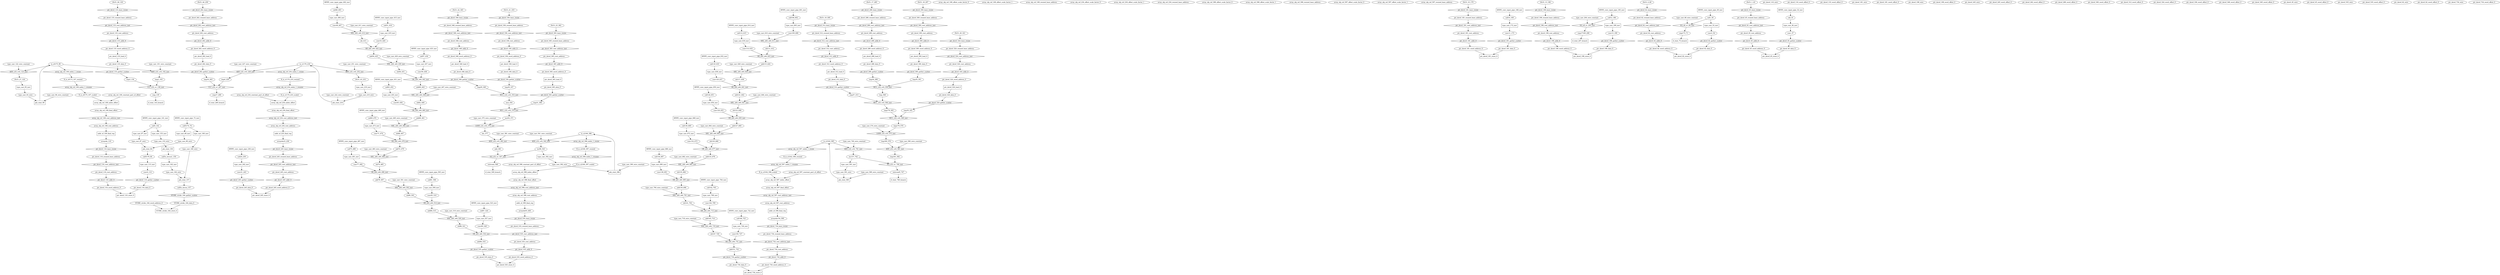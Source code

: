 digraph data_path {
  R_ix_x0175_107_resized [shape=ellipse];
  R_ix_x0175_107_scaled [shape=ellipse];
  R_ix_x1170_233_resized [shape=ellipse];
  R_ix_x1170_233_scaled [shape=ellipse];
  R_ix_x2166_397_resized [shape=ellipse];
  R_ix_x2166_397_scaled [shape=ellipse];
  R_ix_x3162_596_resized [shape=ellipse];
  R_ix_x3162_596_scaled [shape=ellipse];
  STORE_stride_164_data_0 [shape=ellipse];
  STORE_stride_164_word_address_0 [shape=ellipse];
  add115_624 [shape=ellipse];
  add121_642 [shape=ellipse];
  add127_660 [shape=ellipse];
  add133_678 [shape=ellipse];
  add139_696 [shape=ellipse];
  add145_714 [shape=ellipse];
  add151_732 [shape=ellipse];
  add54_425 [shape=ellipse];
  add60_443 [shape=ellipse];
  add66_461 [shape=ellipse];
  add72_479 [shape=ellipse];
  add78_497 [shape=ellipse];
  add84_515 [shape=ellipse];
  add90_533 [shape=ellipse];
  add_383 [shape=ellipse];
  array_obj_ref_108_constant_part_of_offset [shape=ellipse];
  array_obj_ref_108_final_offset [shape=ellipse];
  array_obj_ref_108_offset_scale_factor_0 [shape=ellipse];
  array_obj_ref_108_offset_scale_factor_1 [shape=ellipse];
  array_obj_ref_108_resized_base_address [shape=ellipse];
  array_obj_ref_108_root_address [shape=ellipse];
  array_obj_ref_234_constant_part_of_offset [shape=ellipse];
  array_obj_ref_234_final_offset [shape=ellipse];
  array_obj_ref_234_offset_scale_factor_0 [shape=ellipse];
  array_obj_ref_234_offset_scale_factor_1 [shape=ellipse];
  array_obj_ref_234_resized_base_address [shape=ellipse];
  array_obj_ref_234_root_address [shape=ellipse];
  array_obj_ref_398_constant_part_of_offset [shape=ellipse];
  array_obj_ref_398_final_offset [shape=ellipse];
  array_obj_ref_398_offset_scale_factor_0 [shape=ellipse];
  array_obj_ref_398_offset_scale_factor_1 [shape=ellipse];
  array_obj_ref_398_resized_base_address [shape=ellipse];
  array_obj_ref_398_root_address [shape=ellipse];
  array_obj_ref_597_constant_part_of_offset [shape=ellipse];
  array_obj_ref_597_final_offset [shape=ellipse];
  array_obj_ref_597_offset_scale_factor_0 [shape=ellipse];
  array_obj_ref_597_offset_scale_factor_1 [shape=ellipse];
  array_obj_ref_597_resized_base_address [shape=ellipse];
  array_obj_ref_597_root_address [shape=ellipse];
  arrayidx154_599 [shape=ellipse];
  arrayidx23_236 [shape=ellipse];
  arrayidx93_400 [shape=ellipse];
  arrayidx_110 [shape=ellipse];
  call108_602 [shape=ellipse];
  call10_169 [shape=ellipse];
  call112_615 [shape=ellipse];
  call118_633 [shape=ellipse];
  call124_651 [shape=ellipse];
  call12_186 [shape=ellipse];
  call130_669 [shape=ellipse];
  call136_687 [shape=ellipse];
  call142_705 [shape=ellipse];
  call148_723 [shape=ellipse];
  call1_50 [shape=ellipse];
  call20_239 [shape=ellipse];
  call48_403 [shape=ellipse];
  call5174_74 [shape=ellipse];
  call5176_84 [shape=ellipse];
  call51_416 [shape=ellipse];
  call57_434 [shape=ellipse];
  call5_142 [shape=ellipse];
  call5x_xlcssa1_150 [shape=ellipse];
  call5x_xlcssa_157 [shape=ellipse];
  call63_452 [shape=ellipse];
  call69_470 [shape=ellipse];
  call75_488 [shape=ellipse];
  call81_506 [shape=ellipse];
  call87_524 [shape=ellipse];
  call_33 [shape=ellipse];
  cmp17169_206 [shape=ellipse];
  cmp173_71 [shape=ellipse];
  cmp17_268 [shape=ellipse];
  cmp_139 [shape=ellipse];
  conv109_606 [shape=ellipse];
  conv114_619 [shape=ellipse];
  conv11_173 [shape=ellipse];
  conv120_637 [shape=ellipse];
  conv126_655 [shape=ellipse];
  conv132_673 [shape=ellipse];
  conv138_691 [shape=ellipse];
  conv13_190 [shape=ellipse];
  conv144_709 [shape=ellipse];
  conv150_727 [shape=ellipse];
  conv21_243 [shape=ellipse];
  conv2_54 [shape=ellipse];
  conv49_407 [shape=ellipse];
  conv53_420 [shape=ellipse];
  conv59_438 [shape=ellipse];
  conv65_456 [shape=ellipse];
  conv6_114 [shape=ellipse];
  conv71_474 [shape=ellipse];
  conv77_492 [shape=ellipse];
  conv83_510 [shape=ellipse];
  conv89_528 [shape=ellipse];
  conv_37 [shape=ellipse];
  exitcond5_747 [shape=ellipse];
  exitcond_548 [shape=ellipse];
  iNsTr_10_179 [shape=ellipse];
  iNsTr_13_196 [shape=ellipse];
  iNsTr_17_285 [shape=ellipse];
  iNsTr_18_297 [shape=ellipse];
  iNsTr_19_309 [shape=ellipse];
  iNsTr_1_43 [shape=ellipse];
  iNsTr_20_321 [shape=ellipse];
  iNsTr_21_333 [shape=ellipse];
  iNsTr_22_345 [shape=ellipse];
  iNsTr_23_362 [shape=ellipse];
  iNsTr_27_124 [shape=ellipse];
  iNsTr_28_130 [shape=ellipse];
  iNsTr_43_253 [shape=ellipse];
  iNsTr_44_259 [shape=ellipse];
  iNsTr_4_60 [shape=ellipse];
  inc157_742 [shape=ellipse];
  inc96_543 [shape=ellipse];
  ix_x0175_90 [shape=ellipse];
  ix_x1170_216 [shape=ellipse];
  ix_x2166_386 [shape=ellipse];
  ix_x3162_585 [shape=ellipse];
  mul32_371 [shape=ellipse];
  mul_354 [shape=ellipse];
  ptr_deref_116_data_0 [shape=ellipse];
  ptr_deref_116_resized_base_address [shape=ellipse];
  ptr_deref_116_root_address [shape=ellipse];
  ptr_deref_116_wire [shape=ellipse];
  ptr_deref_116_word_address_0 [shape=ellipse];
  ptr_deref_116_word_offset_0 [shape=ellipse];
  ptr_deref_133_data_0 [shape=ellipse];
  ptr_deref_133_resized_base_address [shape=ellipse];
  ptr_deref_133_root_address [shape=ellipse];
  ptr_deref_133_word_address_0 [shape=ellipse];
  ptr_deref_133_word_offset_0 [shape=ellipse];
  ptr_deref_181_data_0 [shape=ellipse];
  ptr_deref_181_resized_base_address [shape=ellipse];
  ptr_deref_181_root_address [shape=ellipse];
  ptr_deref_181_wire [shape=ellipse];
  ptr_deref_181_word_address_0 [shape=ellipse];
  ptr_deref_181_word_offset_0 [shape=ellipse];
  ptr_deref_198_data_0 [shape=ellipse];
  ptr_deref_198_resized_base_address [shape=ellipse];
  ptr_deref_198_root_address [shape=ellipse];
  ptr_deref_198_wire [shape=ellipse];
  ptr_deref_198_word_address_0 [shape=ellipse];
  ptr_deref_198_word_offset_0 [shape=ellipse];
  ptr_deref_245_data_0 [shape=ellipse];
  ptr_deref_245_resized_base_address [shape=ellipse];
  ptr_deref_245_root_address [shape=ellipse];
  ptr_deref_245_wire [shape=ellipse];
  ptr_deref_245_word_address_0 [shape=ellipse];
  ptr_deref_245_word_offset_0 [shape=ellipse];
  ptr_deref_262_data_0 [shape=ellipse];
  ptr_deref_262_resized_base_address [shape=ellipse];
  ptr_deref_262_root_address [shape=ellipse];
  ptr_deref_262_word_address_0 [shape=ellipse];
  ptr_deref_262_word_offset_0 [shape=ellipse];
  ptr_deref_288_data_0 [shape=ellipse];
  ptr_deref_288_resized_base_address [shape=ellipse];
  ptr_deref_288_root_address [shape=ellipse];
  ptr_deref_288_word_address_0 [shape=ellipse];
  ptr_deref_288_word_offset_0 [shape=ellipse];
  ptr_deref_300_data_0 [shape=ellipse];
  ptr_deref_300_resized_base_address [shape=ellipse];
  ptr_deref_300_root_address [shape=ellipse];
  ptr_deref_300_word_address_0 [shape=ellipse];
  ptr_deref_300_word_offset_0 [shape=ellipse];
  ptr_deref_312_data_0 [shape=ellipse];
  ptr_deref_312_resized_base_address [shape=ellipse];
  ptr_deref_312_root_address [shape=ellipse];
  ptr_deref_312_word_address_0 [shape=ellipse];
  ptr_deref_312_word_offset_0 [shape=ellipse];
  ptr_deref_324_data_0 [shape=ellipse];
  ptr_deref_324_resized_base_address [shape=ellipse];
  ptr_deref_324_root_address [shape=ellipse];
  ptr_deref_324_word_address_0 [shape=ellipse];
  ptr_deref_324_word_offset_0 [shape=ellipse];
  ptr_deref_336_data_0 [shape=ellipse];
  ptr_deref_336_resized_base_address [shape=ellipse];
  ptr_deref_336_root_address [shape=ellipse];
  ptr_deref_336_word_address_0 [shape=ellipse];
  ptr_deref_336_word_offset_0 [shape=ellipse];
  ptr_deref_348_data_0 [shape=ellipse];
  ptr_deref_348_resized_base_address [shape=ellipse];
  ptr_deref_348_root_address [shape=ellipse];
  ptr_deref_348_word_address_0 [shape=ellipse];
  ptr_deref_348_word_offset_0 [shape=ellipse];
  ptr_deref_365_data_0 [shape=ellipse];
  ptr_deref_365_resized_base_address [shape=ellipse];
  ptr_deref_365_root_address [shape=ellipse];
  ptr_deref_365_word_address_0 [shape=ellipse];
  ptr_deref_365_word_offset_0 [shape=ellipse];
  ptr_deref_45_data_0 [shape=ellipse];
  ptr_deref_45_resized_base_address [shape=ellipse];
  ptr_deref_45_root_address [shape=ellipse];
  ptr_deref_45_wire [shape=ellipse];
  ptr_deref_45_word_address_0 [shape=ellipse];
  ptr_deref_45_word_offset_0 [shape=ellipse];
  ptr_deref_535_data_0 [shape=ellipse];
  ptr_deref_535_resized_base_address [shape=ellipse];
  ptr_deref_535_root_address [shape=ellipse];
  ptr_deref_535_wire [shape=ellipse];
  ptr_deref_535_word_address_0 [shape=ellipse];
  ptr_deref_535_word_offset_0 [shape=ellipse];
  ptr_deref_62_data_0 [shape=ellipse];
  ptr_deref_62_resized_base_address [shape=ellipse];
  ptr_deref_62_root_address [shape=ellipse];
  ptr_deref_62_wire [shape=ellipse];
  ptr_deref_62_word_address_0 [shape=ellipse];
  ptr_deref_62_word_offset_0 [shape=ellipse];
  ptr_deref_734_data_0 [shape=ellipse];
  ptr_deref_734_resized_base_address [shape=ellipse];
  ptr_deref_734_root_address [shape=ellipse];
  ptr_deref_734_wire [shape=ellipse];
  ptr_deref_734_word_address_0 [shape=ellipse];
  ptr_deref_734_word_offset_0 [shape=ellipse];
  shl111_612 [shape=ellipse];
  shl117_630 [shape=ellipse];
  shl123_648 [shape=ellipse];
  shl129_666 [shape=ellipse];
  shl135_684 [shape=ellipse];
  shl141_702 [shape=ellipse];
  shl147_720 [shape=ellipse];
  shl56_431 [shape=ellipse];
  shl62_449 [shape=ellipse];
  shl68_467 [shape=ellipse];
  shl74_485 [shape=ellipse];
  shl80_503 [shape=ellipse];
  shl86_521 [shape=ellipse];
  shl_413 [shape=ellipse];
  shr_377 [shape=ellipse];
  tmp16_263 [shape=ellipse];
  tmp178_565 [shape=ellipse];
  tmp179_570 [shape=ellipse];
  tmp180_576 [shape=ellipse];
  tmp181_582 [shape=ellipse];
  tmp29_349 [shape=ellipse];
  tmp2_103 [shape=ellipse];
  tmp30_337 [shape=ellipse];
  tmp31_366 [shape=ellipse];
  tmp34_289 [shape=ellipse];
  tmp35_301 [shape=ellipse];
  tmp37_313 [shape=ellipse];
  tmp39_325 [shape=ellipse];
  tmp3_134 [shape=ellipse];
  tmp4_229 [shape=ellipse];
  tmp_560 [shape=ellipse];
  type_cast_101_wire_constant [shape=ellipse];
  type_cast_122_wire_constant [shape=ellipse];
  type_cast_153_wire [shape=ellipse];
  type_cast_160_wire [shape=ellipse];
  type_cast_162_wire [shape=ellipse];
  type_cast_204_wire_constant [shape=ellipse];
  type_cast_219_wire [shape=ellipse];
  type_cast_222_wire_constant [shape=ellipse];
  type_cast_227_wire_constant [shape=ellipse];
  type_cast_251_wire_constant [shape=ellipse];
  type_cast_375_wire_constant [shape=ellipse];
  type_cast_381_wire_constant [shape=ellipse];
  type_cast_390_wire_constant [shape=ellipse];
  type_cast_392_wire [shape=ellipse];
  type_cast_411_wire_constant [shape=ellipse];
  type_cast_429_wire_constant [shape=ellipse];
  type_cast_447_wire_constant [shape=ellipse];
  type_cast_465_wire_constant [shape=ellipse];
  type_cast_483_wire_constant [shape=ellipse];
  type_cast_501_wire_constant [shape=ellipse];
  type_cast_519_wire_constant [shape=ellipse];
  type_cast_541_wire_constant [shape=ellipse];
  type_cast_574_wire_constant [shape=ellipse];
  type_cast_580_wire_constant [shape=ellipse];
  type_cast_589_wire_constant [shape=ellipse];
  type_cast_591_wire [shape=ellipse];
  type_cast_610_wire_constant [shape=ellipse];
  type_cast_628_wire_constant [shape=ellipse];
  type_cast_646_wire_constant [shape=ellipse];
  type_cast_664_wire_constant [shape=ellipse];
  type_cast_682_wire_constant [shape=ellipse];
  type_cast_68_wire_constant [shape=ellipse];
  type_cast_700_wire_constant [shape=ellipse];
  type_cast_718_wire_constant [shape=ellipse];
  type_cast_740_wire_constant [shape=ellipse];
  type_cast_87_wire [shape=ellipse];
  type_cast_89_wire [shape=ellipse];
  type_cast_93_wire [shape=ellipse];
  type_cast_96_wire_constant [shape=ellipse];
  ADD_u32_u32_102_inst [shape=diamond];
ix_x0175_90  -> ADD_u32_u32_102_inst;
type_cast_101_wire_constant  -> ADD_u32_u32_102_inst;
ADD_u32_u32_102_inst -> tmp2_103;
  ADD_u32_u32_123_inst [shape=diamond];
ix_x0175_90  -> ADD_u32_u32_123_inst;
type_cast_122_wire_constant  -> ADD_u32_u32_123_inst;
ADD_u32_u32_123_inst -> iNsTr_27_124;
  ADD_u32_u32_228_inst [shape=diamond];
ix_x1170_216  -> ADD_u32_u32_228_inst;
type_cast_227_wire_constant  -> ADD_u32_u32_228_inst;
ADD_u32_u32_228_inst -> tmp4_229;
  ADD_u32_u32_252_inst [shape=diamond];
ix_x1170_216  -> ADD_u32_u32_252_inst;
type_cast_251_wire_constant  -> ADD_u32_u32_252_inst;
ADD_u32_u32_252_inst -> iNsTr_43_253;
  ADD_u32_u32_382_inst [shape=diamond];
shr_377  -> ADD_u32_u32_382_inst;
type_cast_381_wire_constant  -> ADD_u32_u32_382_inst;
ADD_u32_u32_382_inst -> add_383;
  ADD_u32_u32_542_inst [shape=diamond];
ix_x2166_386  -> ADD_u32_u32_542_inst;
type_cast_541_wire_constant  -> ADD_u32_u32_542_inst;
ADD_u32_u32_542_inst -> inc96_543;
  ADD_u32_u32_581_inst [shape=diamond];
tmp180_576  -> ADD_u32_u32_581_inst;
type_cast_580_wire_constant  -> ADD_u32_u32_581_inst;
ADD_u32_u32_581_inst -> tmp181_582;
  ADD_u32_u32_741_inst [shape=diamond];
ix_x3162_585  -> ADD_u32_u32_741_inst;
type_cast_740_wire_constant  -> ADD_u32_u32_741_inst;
ADD_u32_u32_741_inst -> inc157_742;
  EQ_u32_u1_547_inst [shape=diamond];
inc96_543  -> EQ_u32_u1_547_inst;
add_383  -> EQ_u32_u1_547_inst;
EQ_u32_u1_547_inst -> exitcond_548;
  EQ_u32_u1_746_inst [shape=diamond];
inc157_742  -> EQ_u32_u1_746_inst;
tmp181_582  -> EQ_u32_u1_746_inst;
EQ_u32_u1_746_inst -> exitcond5_747;
  EQ_u8_u1_205_inst [shape=diamond];
call12_186  -> EQ_u8_u1_205_inst;
type_cast_204_wire_constant  -> EQ_u8_u1_205_inst;
EQ_u8_u1_205_inst -> cmp17169_206;
  EQ_u8_u1_69_inst [shape=diamond];
call1_50  -> EQ_u8_u1_69_inst;
type_cast_68_wire_constant  -> EQ_u8_u1_69_inst;
EQ_u8_u1_69_inst -> cmp173_71;
  LSHR_u32_u32_376_inst [shape=diamond];
mul32_371  -> LSHR_u32_u32_376_inst;
type_cast_375_wire_constant  -> LSHR_u32_u32_376_inst;
LSHR_u32_u32_376_inst -> shr_377;
  LSHR_u32_u32_575_inst [shape=diamond];
tmp179_570  -> LSHR_u32_u32_575_inst;
type_cast_574_wire_constant  -> LSHR_u32_u32_575_inst;
LSHR_u32_u32_575_inst -> tmp180_576;
  MUL_u32_u32_353_inst [shape=diamond];
tmp30_337  -> MUL_u32_u32_353_inst;
tmp29_349  -> MUL_u32_u32_353_inst;
MUL_u32_u32_353_inst -> mul_354;
  MUL_u32_u32_370_inst [shape=diamond];
mul_354  -> MUL_u32_u32_370_inst;
tmp31_366  -> MUL_u32_u32_370_inst;
MUL_u32_u32_370_inst -> mul32_371;
  MUL_u32_u32_559_inst [shape=diamond];
tmp35_301  -> MUL_u32_u32_559_inst;
tmp34_289  -> MUL_u32_u32_559_inst;
MUL_u32_u32_559_inst -> tmp_560;
  MUL_u32_u32_564_inst [shape=diamond];
tmp_560  -> MUL_u32_u32_564_inst;
tmp37_313  -> MUL_u32_u32_564_inst;
MUL_u32_u32_564_inst -> tmp178_565;
  MUL_u32_u32_569_inst [shape=diamond];
tmp178_565  -> MUL_u32_u32_569_inst;
tmp39_325  -> MUL_u32_u32_569_inst;
MUL_u32_u32_569_inst -> tmp179_570;
  OR_u64_u64_424_inst [shape=diamond];
shl_413  -> OR_u64_u64_424_inst;
conv53_420  -> OR_u64_u64_424_inst;
OR_u64_u64_424_inst -> add54_425;
  OR_u64_u64_442_inst [shape=diamond];
shl56_431  -> OR_u64_u64_442_inst;
conv59_438  -> OR_u64_u64_442_inst;
OR_u64_u64_442_inst -> add60_443;
  OR_u64_u64_460_inst [shape=diamond];
shl62_449  -> OR_u64_u64_460_inst;
conv65_456  -> OR_u64_u64_460_inst;
OR_u64_u64_460_inst -> add66_461;
  OR_u64_u64_478_inst [shape=diamond];
shl68_467  -> OR_u64_u64_478_inst;
conv71_474  -> OR_u64_u64_478_inst;
OR_u64_u64_478_inst -> add72_479;
  OR_u64_u64_496_inst [shape=diamond];
shl74_485  -> OR_u64_u64_496_inst;
conv77_492  -> OR_u64_u64_496_inst;
OR_u64_u64_496_inst -> add78_497;
  OR_u64_u64_514_inst [shape=diamond];
shl80_503  -> OR_u64_u64_514_inst;
conv83_510  -> OR_u64_u64_514_inst;
OR_u64_u64_514_inst -> add84_515;
  OR_u64_u64_532_inst [shape=diamond];
shl86_521  -> OR_u64_u64_532_inst;
conv89_528  -> OR_u64_u64_532_inst;
OR_u64_u64_532_inst -> add90_533;
  OR_u64_u64_623_inst [shape=diamond];
shl111_612  -> OR_u64_u64_623_inst;
conv114_619  -> OR_u64_u64_623_inst;
OR_u64_u64_623_inst -> add115_624;
  OR_u64_u64_641_inst [shape=diamond];
shl117_630  -> OR_u64_u64_641_inst;
conv120_637  -> OR_u64_u64_641_inst;
OR_u64_u64_641_inst -> add121_642;
  OR_u64_u64_659_inst [shape=diamond];
shl123_648  -> OR_u64_u64_659_inst;
conv126_655  -> OR_u64_u64_659_inst;
OR_u64_u64_659_inst -> add127_660;
  OR_u64_u64_677_inst [shape=diamond];
shl129_666  -> OR_u64_u64_677_inst;
conv132_673  -> OR_u64_u64_677_inst;
OR_u64_u64_677_inst -> add133_678;
  OR_u64_u64_695_inst [shape=diamond];
shl135_684  -> OR_u64_u64_695_inst;
conv138_691  -> OR_u64_u64_695_inst;
OR_u64_u64_695_inst -> add139_696;
  OR_u64_u64_713_inst [shape=diamond];
shl141_702  -> OR_u64_u64_713_inst;
conv144_709  -> OR_u64_u64_713_inst;
OR_u64_u64_713_inst -> add145_714;
  OR_u64_u64_731_inst [shape=diamond];
shl147_720  -> OR_u64_u64_731_inst;
conv150_727  -> OR_u64_u64_731_inst;
OR_u64_u64_731_inst -> add151_732;
  RPIPE_conv_input_pipe_141_inst [shape=rectangle];
RPIPE_conv_input_pipe_141_inst -> call5_142;
  RPIPE_conv_input_pipe_168_inst [shape=rectangle];
RPIPE_conv_input_pipe_168_inst -> call10_169;
  RPIPE_conv_input_pipe_185_inst [shape=rectangle];
RPIPE_conv_input_pipe_185_inst -> call12_186;
  RPIPE_conv_input_pipe_238_inst [shape=rectangle];
RPIPE_conv_input_pipe_238_inst -> call20_239;
  RPIPE_conv_input_pipe_32_inst [shape=rectangle];
RPIPE_conv_input_pipe_32_inst -> call_33;
  RPIPE_conv_input_pipe_402_inst [shape=rectangle];
RPIPE_conv_input_pipe_402_inst -> call48_403;
  RPIPE_conv_input_pipe_415_inst [shape=rectangle];
RPIPE_conv_input_pipe_415_inst -> call51_416;
  RPIPE_conv_input_pipe_433_inst [shape=rectangle];
RPIPE_conv_input_pipe_433_inst -> call57_434;
  RPIPE_conv_input_pipe_451_inst [shape=rectangle];
RPIPE_conv_input_pipe_451_inst -> call63_452;
  RPIPE_conv_input_pipe_469_inst [shape=rectangle];
RPIPE_conv_input_pipe_469_inst -> call69_470;
  RPIPE_conv_input_pipe_487_inst [shape=rectangle];
RPIPE_conv_input_pipe_487_inst -> call75_488;
  RPIPE_conv_input_pipe_49_inst [shape=rectangle];
RPIPE_conv_input_pipe_49_inst -> call1_50;
  RPIPE_conv_input_pipe_505_inst [shape=rectangle];
RPIPE_conv_input_pipe_505_inst -> call81_506;
  RPIPE_conv_input_pipe_523_inst [shape=rectangle];
RPIPE_conv_input_pipe_523_inst -> call87_524;
  RPIPE_conv_input_pipe_601_inst [shape=rectangle];
RPIPE_conv_input_pipe_601_inst -> call108_602;
  RPIPE_conv_input_pipe_614_inst [shape=rectangle];
RPIPE_conv_input_pipe_614_inst -> call112_615;
  RPIPE_conv_input_pipe_632_inst [shape=rectangle];
RPIPE_conv_input_pipe_632_inst -> call118_633;
  RPIPE_conv_input_pipe_650_inst [shape=rectangle];
RPIPE_conv_input_pipe_650_inst -> call124_651;
  RPIPE_conv_input_pipe_668_inst [shape=rectangle];
RPIPE_conv_input_pipe_668_inst -> call130_669;
  RPIPE_conv_input_pipe_686_inst [shape=rectangle];
RPIPE_conv_input_pipe_686_inst -> call136_687;
  RPIPE_conv_input_pipe_704_inst [shape=rectangle];
RPIPE_conv_input_pipe_704_inst -> call142_705;
  RPIPE_conv_input_pipe_722_inst [shape=rectangle];
RPIPE_conv_input_pipe_722_inst -> call148_723;
  RPIPE_conv_input_pipe_73_inst [shape=rectangle];
RPIPE_conv_input_pipe_73_inst -> call5174_74;
  SHL_u64_u64_412_inst [shape=diamond];
conv49_407  -> SHL_u64_u64_412_inst;
type_cast_411_wire_constant  -> SHL_u64_u64_412_inst;
SHL_u64_u64_412_inst -> shl_413;
  SHL_u64_u64_430_inst [shape=diamond];
add54_425  -> SHL_u64_u64_430_inst;
type_cast_429_wire_constant  -> SHL_u64_u64_430_inst;
SHL_u64_u64_430_inst -> shl56_431;
  SHL_u64_u64_448_inst [shape=diamond];
add60_443  -> SHL_u64_u64_448_inst;
type_cast_447_wire_constant  -> SHL_u64_u64_448_inst;
SHL_u64_u64_448_inst -> shl62_449;
  SHL_u64_u64_466_inst [shape=diamond];
add66_461  -> SHL_u64_u64_466_inst;
type_cast_465_wire_constant  -> SHL_u64_u64_466_inst;
SHL_u64_u64_466_inst -> shl68_467;
  SHL_u64_u64_484_inst [shape=diamond];
add72_479  -> SHL_u64_u64_484_inst;
type_cast_483_wire_constant  -> SHL_u64_u64_484_inst;
SHL_u64_u64_484_inst -> shl74_485;
  SHL_u64_u64_502_inst [shape=diamond];
add78_497  -> SHL_u64_u64_502_inst;
type_cast_501_wire_constant  -> SHL_u64_u64_502_inst;
SHL_u64_u64_502_inst -> shl80_503;
  SHL_u64_u64_520_inst [shape=diamond];
add84_515  -> SHL_u64_u64_520_inst;
type_cast_519_wire_constant  -> SHL_u64_u64_520_inst;
SHL_u64_u64_520_inst -> shl86_521;
  SHL_u64_u64_611_inst [shape=diamond];
conv109_606  -> SHL_u64_u64_611_inst;
type_cast_610_wire_constant  -> SHL_u64_u64_611_inst;
SHL_u64_u64_611_inst -> shl111_612;
  SHL_u64_u64_629_inst [shape=diamond];
add115_624  -> SHL_u64_u64_629_inst;
type_cast_628_wire_constant  -> SHL_u64_u64_629_inst;
SHL_u64_u64_629_inst -> shl117_630;
  SHL_u64_u64_647_inst [shape=diamond];
add121_642  -> SHL_u64_u64_647_inst;
type_cast_646_wire_constant  -> SHL_u64_u64_647_inst;
SHL_u64_u64_647_inst -> shl123_648;
  SHL_u64_u64_665_inst [shape=diamond];
add127_660  -> SHL_u64_u64_665_inst;
type_cast_664_wire_constant  -> SHL_u64_u64_665_inst;
SHL_u64_u64_665_inst -> shl129_666;
  SHL_u64_u64_683_inst [shape=diamond];
add133_678  -> SHL_u64_u64_683_inst;
type_cast_682_wire_constant  -> SHL_u64_u64_683_inst;
SHL_u64_u64_683_inst -> shl135_684;
  SHL_u64_u64_701_inst [shape=diamond];
add139_696  -> SHL_u64_u64_701_inst;
type_cast_700_wire_constant  -> SHL_u64_u64_701_inst;
SHL_u64_u64_701_inst -> shl141_702;
  SHL_u64_u64_719_inst [shape=diamond];
add145_714  -> SHL_u64_u64_719_inst;
type_cast_718_wire_constant  -> SHL_u64_u64_719_inst;
SHL_u64_u64_719_inst -> shl147_720;
  STORE_stride_164_gather_scatter [shape=diamond];
call5x_xlcssa_157  -> STORE_stride_164_gather_scatter;
STORE_stride_164_gather_scatter -> STORE_stride_164_data_0;
  STORE_stride_164_store_0 [shape=rectangle];
STORE_stride_164_word_address_0  -> STORE_stride_164_store_0;
STORE_stride_164_data_0  -> STORE_stride_164_store_0;
  ULT_u32_u1_138_inst [shape=diamond];
tmp2_103  -> ULT_u32_u1_138_inst;
tmp3_134  -> ULT_u32_u1_138_inst;
ULT_u32_u1_138_inst -> cmp_139;
  ULT_u32_u1_267_inst [shape=diamond];
tmp4_229  -> ULT_u32_u1_267_inst;
tmp16_263  -> ULT_u32_u1_267_inst;
ULT_u32_u1_267_inst -> cmp17_268;
  addr_of_109_final_reg [shape=rectangle];
array_obj_ref_108_root_address  -> addr_of_109_final_reg;
addr_of_109_final_reg -> arrayidx_110;
  addr_of_235_final_reg [shape=rectangle];
array_obj_ref_234_root_address  -> addr_of_235_final_reg;
addr_of_235_final_reg -> arrayidx23_236;
  addr_of_399_final_reg [shape=rectangle];
array_obj_ref_398_root_address  -> addr_of_399_final_reg;
addr_of_399_final_reg -> arrayidx93_400;
  addr_of_598_final_reg [shape=rectangle];
array_obj_ref_597_root_address  -> addr_of_598_final_reg;
addr_of_598_final_reg -> arrayidx154_599;
  array_obj_ref_108_index_1_rename [shape=diamond];
R_ix_x0175_107_resized  -> array_obj_ref_108_index_1_rename;
array_obj_ref_108_index_1_rename -> R_ix_x0175_107_scaled;
  array_obj_ref_108_index_1_resize [shape=diamond];
ix_x0175_90  -> array_obj_ref_108_index_1_resize;
array_obj_ref_108_index_1_resize -> R_ix_x0175_107_resized;
  array_obj_ref_108_index_offset [shape=rectangle];
R_ix_x0175_107_scaled  -> array_obj_ref_108_index_offset;
array_obj_ref_108_constant_part_of_offset  -> array_obj_ref_108_index_offset;
array_obj_ref_108_index_offset -> array_obj_ref_108_final_offset;
  array_obj_ref_108_root_address_inst [shape=diamond];
array_obj_ref_108_final_offset  -> array_obj_ref_108_root_address_inst;
array_obj_ref_108_root_address_inst -> array_obj_ref_108_root_address;
  array_obj_ref_234_index_1_rename [shape=diamond];
R_ix_x1170_233_resized  -> array_obj_ref_234_index_1_rename;
array_obj_ref_234_index_1_rename -> R_ix_x1170_233_scaled;
  array_obj_ref_234_index_1_resize [shape=diamond];
ix_x1170_216  -> array_obj_ref_234_index_1_resize;
array_obj_ref_234_index_1_resize -> R_ix_x1170_233_resized;
  array_obj_ref_234_index_offset [shape=rectangle];
R_ix_x1170_233_scaled  -> array_obj_ref_234_index_offset;
array_obj_ref_234_constant_part_of_offset  -> array_obj_ref_234_index_offset;
array_obj_ref_234_index_offset -> array_obj_ref_234_final_offset;
  array_obj_ref_234_root_address_inst [shape=diamond];
array_obj_ref_234_final_offset  -> array_obj_ref_234_root_address_inst;
array_obj_ref_234_root_address_inst -> array_obj_ref_234_root_address;
  array_obj_ref_398_index_1_rename [shape=diamond];
R_ix_x2166_397_resized  -> array_obj_ref_398_index_1_rename;
array_obj_ref_398_index_1_rename -> R_ix_x2166_397_scaled;
  array_obj_ref_398_index_1_resize [shape=diamond];
ix_x2166_386  -> array_obj_ref_398_index_1_resize;
array_obj_ref_398_index_1_resize -> R_ix_x2166_397_resized;
  array_obj_ref_398_index_offset [shape=rectangle];
R_ix_x2166_397_scaled  -> array_obj_ref_398_index_offset;
array_obj_ref_398_constant_part_of_offset  -> array_obj_ref_398_index_offset;
array_obj_ref_398_index_offset -> array_obj_ref_398_final_offset;
  array_obj_ref_398_root_address_inst [shape=diamond];
array_obj_ref_398_final_offset  -> array_obj_ref_398_root_address_inst;
array_obj_ref_398_root_address_inst -> array_obj_ref_398_root_address;
  array_obj_ref_597_index_1_rename [shape=diamond];
R_ix_x3162_596_resized  -> array_obj_ref_597_index_1_rename;
array_obj_ref_597_index_1_rename -> R_ix_x3162_596_scaled;
  array_obj_ref_597_index_1_resize [shape=diamond];
ix_x3162_585  -> array_obj_ref_597_index_1_resize;
array_obj_ref_597_index_1_resize -> R_ix_x3162_596_resized;
  array_obj_ref_597_index_offset [shape=rectangle];
R_ix_x3162_596_scaled  -> array_obj_ref_597_index_offset;
array_obj_ref_597_constant_part_of_offset  -> array_obj_ref_597_index_offset;
array_obj_ref_597_index_offset -> array_obj_ref_597_final_offset;
  array_obj_ref_597_root_address_inst [shape=diamond];
array_obj_ref_597_final_offset  -> array_obj_ref_597_root_address_inst;
array_obj_ref_597_root_address_inst -> array_obj_ref_597_root_address;
  if_stmt_143_branch [shape=rectangle];
cmp_139  -> if_stmt_143_branch;
  if_stmt_207_branch [shape=rectangle];
cmp17169_206  -> if_stmt_207_branch;
  if_stmt_269_branch [shape=rectangle];
cmp17_268  -> if_stmt_269_branch;
  if_stmt_549_branch [shape=rectangle];
exitcond_548  -> if_stmt_549_branch;
  if_stmt_748_branch [shape=rectangle];
exitcond5_747  -> if_stmt_748_branch;
  if_stmt_75_branch [shape=rectangle];
cmp173_71  -> if_stmt_75_branch;
  phi_stmt_150 [shape=rectangle];
type_cast_153_wire  -> phi_stmt_150;
phi_stmt_150 -> call5x_xlcssa1_150;
  phi_stmt_157 [shape=rectangle];
type_cast_160_wire  -> phi_stmt_157;
type_cast_162_wire  -> phi_stmt_157;
phi_stmt_157 -> call5x_xlcssa_157;
  phi_stmt_216 [shape=rectangle];
type_cast_219_wire  -> phi_stmt_216;
type_cast_222_wire_constant  -> phi_stmt_216;
phi_stmt_216 -> ix_x1170_216;
  phi_stmt_386 [shape=rectangle];
type_cast_390_wire_constant  -> phi_stmt_386;
type_cast_392_wire  -> phi_stmt_386;
phi_stmt_386 -> ix_x2166_386;
  phi_stmt_585 [shape=rectangle];
type_cast_589_wire_constant  -> phi_stmt_585;
type_cast_591_wire  -> phi_stmt_585;
phi_stmt_585 -> ix_x3162_585;
  phi_stmt_84 [shape=rectangle];
type_cast_87_wire  -> phi_stmt_84;
type_cast_89_wire  -> phi_stmt_84;
phi_stmt_84 -> call5176_84;
  phi_stmt_90 [shape=rectangle];
type_cast_93_wire  -> phi_stmt_90;
type_cast_96_wire_constant  -> phi_stmt_90;
phi_stmt_90 -> ix_x0175_90;
  ptr_deref_116_addr_0 [shape=diamond];
ptr_deref_116_root_address  -> ptr_deref_116_addr_0;
ptr_deref_116_addr_0 -> ptr_deref_116_word_address_0;
  ptr_deref_116_base_resize [shape=diamond];
arrayidx_110  -> ptr_deref_116_base_resize;
ptr_deref_116_base_resize -> ptr_deref_116_resized_base_address;
  ptr_deref_116_gather_scatter [shape=diamond];
conv6_114  -> ptr_deref_116_gather_scatter;
ptr_deref_116_gather_scatter -> ptr_deref_116_data_0;
  ptr_deref_116_root_address_inst [shape=diamond];
ptr_deref_116_resized_base_address  -> ptr_deref_116_root_address_inst;
ptr_deref_116_root_address_inst -> ptr_deref_116_root_address;
  ptr_deref_116_store_0 [shape=rectangle];
ptr_deref_116_word_address_0  -> ptr_deref_116_store_0;
ptr_deref_116_data_0  -> ptr_deref_116_store_0;
  ptr_deref_133_addr_0 [shape=diamond];
ptr_deref_133_root_address  -> ptr_deref_133_addr_0;
ptr_deref_133_addr_0 -> ptr_deref_133_word_address_0;
  ptr_deref_133_base_resize [shape=diamond];
iNsTr_28_130  -> ptr_deref_133_base_resize;
ptr_deref_133_base_resize -> ptr_deref_133_resized_base_address;
  ptr_deref_133_gather_scatter [shape=diamond];
ptr_deref_133_data_0  -> ptr_deref_133_gather_scatter;
ptr_deref_133_gather_scatter -> tmp3_134;
  ptr_deref_133_load_0 [shape=rectangle];
ptr_deref_133_word_address_0  -> ptr_deref_133_load_0;
ptr_deref_133_load_0 -> ptr_deref_133_data_0;
  ptr_deref_133_root_address_inst [shape=diamond];
ptr_deref_133_resized_base_address  -> ptr_deref_133_root_address_inst;
ptr_deref_133_root_address_inst -> ptr_deref_133_root_address;
  ptr_deref_181_addr_0 [shape=diamond];
ptr_deref_181_root_address  -> ptr_deref_181_addr_0;
ptr_deref_181_addr_0 -> ptr_deref_181_word_address_0;
  ptr_deref_181_base_resize [shape=diamond];
iNsTr_10_179  -> ptr_deref_181_base_resize;
ptr_deref_181_base_resize -> ptr_deref_181_resized_base_address;
  ptr_deref_181_gather_scatter [shape=diamond];
conv11_173  -> ptr_deref_181_gather_scatter;
ptr_deref_181_gather_scatter -> ptr_deref_181_data_0;
  ptr_deref_181_root_address_inst [shape=diamond];
ptr_deref_181_resized_base_address  -> ptr_deref_181_root_address_inst;
ptr_deref_181_root_address_inst -> ptr_deref_181_root_address;
  ptr_deref_181_store_0 [shape=rectangle];
ptr_deref_181_word_address_0  -> ptr_deref_181_store_0;
ptr_deref_181_data_0  -> ptr_deref_181_store_0;
  ptr_deref_198_addr_0 [shape=diamond];
ptr_deref_198_root_address  -> ptr_deref_198_addr_0;
ptr_deref_198_addr_0 -> ptr_deref_198_word_address_0;
  ptr_deref_198_base_resize [shape=diamond];
iNsTr_13_196  -> ptr_deref_198_base_resize;
ptr_deref_198_base_resize -> ptr_deref_198_resized_base_address;
  ptr_deref_198_gather_scatter [shape=diamond];
conv13_190  -> ptr_deref_198_gather_scatter;
ptr_deref_198_gather_scatter -> ptr_deref_198_data_0;
  ptr_deref_198_root_address_inst [shape=diamond];
ptr_deref_198_resized_base_address  -> ptr_deref_198_root_address_inst;
ptr_deref_198_root_address_inst -> ptr_deref_198_root_address;
  ptr_deref_198_store_0 [shape=rectangle];
ptr_deref_198_word_address_0  -> ptr_deref_198_store_0;
ptr_deref_198_data_0  -> ptr_deref_198_store_0;
  ptr_deref_245_addr_0 [shape=diamond];
ptr_deref_245_root_address  -> ptr_deref_245_addr_0;
ptr_deref_245_addr_0 -> ptr_deref_245_word_address_0;
  ptr_deref_245_base_resize [shape=diamond];
arrayidx23_236  -> ptr_deref_245_base_resize;
ptr_deref_245_base_resize -> ptr_deref_245_resized_base_address;
  ptr_deref_245_gather_scatter [shape=diamond];
conv21_243  -> ptr_deref_245_gather_scatter;
ptr_deref_245_gather_scatter -> ptr_deref_245_data_0;
  ptr_deref_245_root_address_inst [shape=diamond];
ptr_deref_245_resized_base_address  -> ptr_deref_245_root_address_inst;
ptr_deref_245_root_address_inst -> ptr_deref_245_root_address;
  ptr_deref_245_store_0 [shape=rectangle];
ptr_deref_245_word_address_0  -> ptr_deref_245_store_0;
ptr_deref_245_data_0  -> ptr_deref_245_store_0;
  ptr_deref_262_addr_0 [shape=diamond];
ptr_deref_262_root_address  -> ptr_deref_262_addr_0;
ptr_deref_262_addr_0 -> ptr_deref_262_word_address_0;
  ptr_deref_262_base_resize [shape=diamond];
iNsTr_44_259  -> ptr_deref_262_base_resize;
ptr_deref_262_base_resize -> ptr_deref_262_resized_base_address;
  ptr_deref_262_gather_scatter [shape=diamond];
ptr_deref_262_data_0  -> ptr_deref_262_gather_scatter;
ptr_deref_262_gather_scatter -> tmp16_263;
  ptr_deref_262_load_0 [shape=rectangle];
ptr_deref_262_word_address_0  -> ptr_deref_262_load_0;
ptr_deref_262_load_0 -> ptr_deref_262_data_0;
  ptr_deref_262_root_address_inst [shape=diamond];
ptr_deref_262_resized_base_address  -> ptr_deref_262_root_address_inst;
ptr_deref_262_root_address_inst -> ptr_deref_262_root_address;
  ptr_deref_288_addr_0 [shape=diamond];
ptr_deref_288_root_address  -> ptr_deref_288_addr_0;
ptr_deref_288_addr_0 -> ptr_deref_288_word_address_0;
  ptr_deref_288_base_resize [shape=diamond];
iNsTr_17_285  -> ptr_deref_288_base_resize;
ptr_deref_288_base_resize -> ptr_deref_288_resized_base_address;
  ptr_deref_288_gather_scatter [shape=diamond];
ptr_deref_288_data_0  -> ptr_deref_288_gather_scatter;
ptr_deref_288_gather_scatter -> tmp34_289;
  ptr_deref_288_load_0 [shape=rectangle];
ptr_deref_288_word_address_0  -> ptr_deref_288_load_0;
ptr_deref_288_load_0 -> ptr_deref_288_data_0;
  ptr_deref_288_root_address_inst [shape=diamond];
ptr_deref_288_resized_base_address  -> ptr_deref_288_root_address_inst;
ptr_deref_288_root_address_inst -> ptr_deref_288_root_address;
  ptr_deref_300_addr_0 [shape=diamond];
ptr_deref_300_root_address  -> ptr_deref_300_addr_0;
ptr_deref_300_addr_0 -> ptr_deref_300_word_address_0;
  ptr_deref_300_base_resize [shape=diamond];
iNsTr_18_297  -> ptr_deref_300_base_resize;
ptr_deref_300_base_resize -> ptr_deref_300_resized_base_address;
  ptr_deref_300_gather_scatter [shape=diamond];
ptr_deref_300_data_0  -> ptr_deref_300_gather_scatter;
ptr_deref_300_gather_scatter -> tmp35_301;
  ptr_deref_300_load_0 [shape=rectangle];
ptr_deref_300_word_address_0  -> ptr_deref_300_load_0;
ptr_deref_300_load_0 -> ptr_deref_300_data_0;
  ptr_deref_300_root_address_inst [shape=diamond];
ptr_deref_300_resized_base_address  -> ptr_deref_300_root_address_inst;
ptr_deref_300_root_address_inst -> ptr_deref_300_root_address;
  ptr_deref_312_addr_0 [shape=diamond];
ptr_deref_312_root_address  -> ptr_deref_312_addr_0;
ptr_deref_312_addr_0 -> ptr_deref_312_word_address_0;
  ptr_deref_312_base_resize [shape=diamond];
iNsTr_19_309  -> ptr_deref_312_base_resize;
ptr_deref_312_base_resize -> ptr_deref_312_resized_base_address;
  ptr_deref_312_gather_scatter [shape=diamond];
ptr_deref_312_data_0  -> ptr_deref_312_gather_scatter;
ptr_deref_312_gather_scatter -> tmp37_313;
  ptr_deref_312_load_0 [shape=rectangle];
ptr_deref_312_word_address_0  -> ptr_deref_312_load_0;
ptr_deref_312_load_0 -> ptr_deref_312_data_0;
  ptr_deref_312_root_address_inst [shape=diamond];
ptr_deref_312_resized_base_address  -> ptr_deref_312_root_address_inst;
ptr_deref_312_root_address_inst -> ptr_deref_312_root_address;
  ptr_deref_324_addr_0 [shape=diamond];
ptr_deref_324_root_address  -> ptr_deref_324_addr_0;
ptr_deref_324_addr_0 -> ptr_deref_324_word_address_0;
  ptr_deref_324_base_resize [shape=diamond];
iNsTr_20_321  -> ptr_deref_324_base_resize;
ptr_deref_324_base_resize -> ptr_deref_324_resized_base_address;
  ptr_deref_324_gather_scatter [shape=diamond];
ptr_deref_324_data_0  -> ptr_deref_324_gather_scatter;
ptr_deref_324_gather_scatter -> tmp39_325;
  ptr_deref_324_load_0 [shape=rectangle];
ptr_deref_324_word_address_0  -> ptr_deref_324_load_0;
ptr_deref_324_load_0 -> ptr_deref_324_data_0;
  ptr_deref_324_root_address_inst [shape=diamond];
ptr_deref_324_resized_base_address  -> ptr_deref_324_root_address_inst;
ptr_deref_324_root_address_inst -> ptr_deref_324_root_address;
  ptr_deref_336_addr_0 [shape=diamond];
ptr_deref_336_root_address  -> ptr_deref_336_addr_0;
ptr_deref_336_addr_0 -> ptr_deref_336_word_address_0;
  ptr_deref_336_base_resize [shape=diamond];
iNsTr_21_333  -> ptr_deref_336_base_resize;
ptr_deref_336_base_resize -> ptr_deref_336_resized_base_address;
  ptr_deref_336_gather_scatter [shape=diamond];
ptr_deref_336_data_0  -> ptr_deref_336_gather_scatter;
ptr_deref_336_gather_scatter -> tmp30_337;
  ptr_deref_336_load_0 [shape=rectangle];
ptr_deref_336_word_address_0  -> ptr_deref_336_load_0;
ptr_deref_336_load_0 -> ptr_deref_336_data_0;
  ptr_deref_336_root_address_inst [shape=diamond];
ptr_deref_336_resized_base_address  -> ptr_deref_336_root_address_inst;
ptr_deref_336_root_address_inst -> ptr_deref_336_root_address;
  ptr_deref_348_addr_0 [shape=diamond];
ptr_deref_348_root_address  -> ptr_deref_348_addr_0;
ptr_deref_348_addr_0 -> ptr_deref_348_word_address_0;
  ptr_deref_348_base_resize [shape=diamond];
iNsTr_22_345  -> ptr_deref_348_base_resize;
ptr_deref_348_base_resize -> ptr_deref_348_resized_base_address;
  ptr_deref_348_gather_scatter [shape=diamond];
ptr_deref_348_data_0  -> ptr_deref_348_gather_scatter;
ptr_deref_348_gather_scatter -> tmp29_349;
  ptr_deref_348_load_0 [shape=rectangle];
ptr_deref_348_word_address_0  -> ptr_deref_348_load_0;
ptr_deref_348_load_0 -> ptr_deref_348_data_0;
  ptr_deref_348_root_address_inst [shape=diamond];
ptr_deref_348_resized_base_address  -> ptr_deref_348_root_address_inst;
ptr_deref_348_root_address_inst -> ptr_deref_348_root_address;
  ptr_deref_365_addr_0 [shape=diamond];
ptr_deref_365_root_address  -> ptr_deref_365_addr_0;
ptr_deref_365_addr_0 -> ptr_deref_365_word_address_0;
  ptr_deref_365_base_resize [shape=diamond];
iNsTr_23_362  -> ptr_deref_365_base_resize;
ptr_deref_365_base_resize -> ptr_deref_365_resized_base_address;
  ptr_deref_365_gather_scatter [shape=diamond];
ptr_deref_365_data_0  -> ptr_deref_365_gather_scatter;
ptr_deref_365_gather_scatter -> tmp31_366;
  ptr_deref_365_load_0 [shape=rectangle];
ptr_deref_365_word_address_0  -> ptr_deref_365_load_0;
ptr_deref_365_load_0 -> ptr_deref_365_data_0;
  ptr_deref_365_root_address_inst [shape=diamond];
ptr_deref_365_resized_base_address  -> ptr_deref_365_root_address_inst;
ptr_deref_365_root_address_inst -> ptr_deref_365_root_address;
  ptr_deref_45_addr_0 [shape=diamond];
ptr_deref_45_root_address  -> ptr_deref_45_addr_0;
ptr_deref_45_addr_0 -> ptr_deref_45_word_address_0;
  ptr_deref_45_base_resize [shape=diamond];
iNsTr_1_43  -> ptr_deref_45_base_resize;
ptr_deref_45_base_resize -> ptr_deref_45_resized_base_address;
  ptr_deref_45_gather_scatter [shape=diamond];
conv_37  -> ptr_deref_45_gather_scatter;
ptr_deref_45_gather_scatter -> ptr_deref_45_data_0;
  ptr_deref_45_root_address_inst [shape=diamond];
ptr_deref_45_resized_base_address  -> ptr_deref_45_root_address_inst;
ptr_deref_45_root_address_inst -> ptr_deref_45_root_address;
  ptr_deref_45_store_0 [shape=rectangle];
ptr_deref_45_word_address_0  -> ptr_deref_45_store_0;
ptr_deref_45_data_0  -> ptr_deref_45_store_0;
  ptr_deref_535_addr_0 [shape=diamond];
ptr_deref_535_root_address  -> ptr_deref_535_addr_0;
ptr_deref_535_addr_0 -> ptr_deref_535_word_address_0;
  ptr_deref_535_base_resize [shape=diamond];
arrayidx93_400  -> ptr_deref_535_base_resize;
ptr_deref_535_base_resize -> ptr_deref_535_resized_base_address;
  ptr_deref_535_gather_scatter [shape=diamond];
add90_533  -> ptr_deref_535_gather_scatter;
ptr_deref_535_gather_scatter -> ptr_deref_535_data_0;
  ptr_deref_535_root_address_inst [shape=diamond];
ptr_deref_535_resized_base_address  -> ptr_deref_535_root_address_inst;
ptr_deref_535_root_address_inst -> ptr_deref_535_root_address;
  ptr_deref_535_store_0 [shape=rectangle];
ptr_deref_535_word_address_0  -> ptr_deref_535_store_0;
ptr_deref_535_data_0  -> ptr_deref_535_store_0;
  ptr_deref_62_addr_0 [shape=diamond];
ptr_deref_62_root_address  -> ptr_deref_62_addr_0;
ptr_deref_62_addr_0 -> ptr_deref_62_word_address_0;
  ptr_deref_62_base_resize [shape=diamond];
iNsTr_4_60  -> ptr_deref_62_base_resize;
ptr_deref_62_base_resize -> ptr_deref_62_resized_base_address;
  ptr_deref_62_gather_scatter [shape=diamond];
conv2_54  -> ptr_deref_62_gather_scatter;
ptr_deref_62_gather_scatter -> ptr_deref_62_data_0;
  ptr_deref_62_root_address_inst [shape=diamond];
ptr_deref_62_resized_base_address  -> ptr_deref_62_root_address_inst;
ptr_deref_62_root_address_inst -> ptr_deref_62_root_address;
  ptr_deref_62_store_0 [shape=rectangle];
ptr_deref_62_word_address_0  -> ptr_deref_62_store_0;
ptr_deref_62_data_0  -> ptr_deref_62_store_0;
  ptr_deref_734_addr_0 [shape=diamond];
ptr_deref_734_root_address  -> ptr_deref_734_addr_0;
ptr_deref_734_addr_0 -> ptr_deref_734_word_address_0;
  ptr_deref_734_base_resize [shape=diamond];
arrayidx154_599  -> ptr_deref_734_base_resize;
ptr_deref_734_base_resize -> ptr_deref_734_resized_base_address;
  ptr_deref_734_gather_scatter [shape=diamond];
add151_732  -> ptr_deref_734_gather_scatter;
ptr_deref_734_gather_scatter -> ptr_deref_734_data_0;
  ptr_deref_734_root_address_inst [shape=diamond];
ptr_deref_734_resized_base_address  -> ptr_deref_734_root_address_inst;
ptr_deref_734_root_address_inst -> ptr_deref_734_root_address;
  ptr_deref_734_store_0 [shape=rectangle];
ptr_deref_734_word_address_0  -> ptr_deref_734_store_0;
ptr_deref_734_data_0  -> ptr_deref_734_store_0;
  type_cast_113_inst [shape=rectangle];
call5176_84  -> type_cast_113_inst;
type_cast_113_inst -> conv6_114;
  type_cast_153_inst [shape=rectangle];
call5_142  -> type_cast_153_inst;
type_cast_153_inst -> type_cast_153_wire;
  type_cast_160_inst [shape=rectangle];
call5174_74  -> type_cast_160_inst;
type_cast_160_inst -> type_cast_160_wire;
  type_cast_162_inst [shape=rectangle];
call5x_xlcssa1_150  -> type_cast_162_inst;
type_cast_162_inst -> type_cast_162_wire;
  type_cast_172_inst [shape=rectangle];
call10_169  -> type_cast_172_inst;
type_cast_172_inst -> conv11_173;
  type_cast_189_inst [shape=rectangle];
call12_186  -> type_cast_189_inst;
type_cast_189_inst -> conv13_190;
  type_cast_219_inst [shape=rectangle];
iNsTr_43_253  -> type_cast_219_inst;
type_cast_219_inst -> type_cast_219_wire;
  type_cast_242_inst [shape=rectangle];
call20_239  -> type_cast_242_inst;
type_cast_242_inst -> conv21_243;
  type_cast_36_inst [shape=rectangle];
call_33  -> type_cast_36_inst;
type_cast_36_inst -> conv_37;
  type_cast_392_inst [shape=rectangle];
inc96_543  -> type_cast_392_inst;
type_cast_392_inst -> type_cast_392_wire;
  type_cast_406_inst [shape=rectangle];
call48_403  -> type_cast_406_inst;
type_cast_406_inst -> conv49_407;
  type_cast_419_inst [shape=rectangle];
call51_416  -> type_cast_419_inst;
type_cast_419_inst -> conv53_420;
  type_cast_437_inst [shape=rectangle];
call57_434  -> type_cast_437_inst;
type_cast_437_inst -> conv59_438;
  type_cast_455_inst [shape=rectangle];
call63_452  -> type_cast_455_inst;
type_cast_455_inst -> conv65_456;
  type_cast_473_inst [shape=rectangle];
call69_470  -> type_cast_473_inst;
type_cast_473_inst -> conv71_474;
  type_cast_491_inst [shape=rectangle];
call75_488  -> type_cast_491_inst;
type_cast_491_inst -> conv77_492;
  type_cast_509_inst [shape=rectangle];
call81_506  -> type_cast_509_inst;
type_cast_509_inst -> conv83_510;
  type_cast_527_inst [shape=rectangle];
call87_524  -> type_cast_527_inst;
type_cast_527_inst -> conv89_528;
  type_cast_53_inst [shape=rectangle];
call1_50  -> type_cast_53_inst;
type_cast_53_inst -> conv2_54;
  type_cast_591_inst [shape=rectangle];
inc157_742  -> type_cast_591_inst;
type_cast_591_inst -> type_cast_591_wire;
  type_cast_605_inst [shape=rectangle];
call108_602  -> type_cast_605_inst;
type_cast_605_inst -> conv109_606;
  type_cast_618_inst [shape=rectangle];
call112_615  -> type_cast_618_inst;
type_cast_618_inst -> conv114_619;
  type_cast_636_inst [shape=rectangle];
call118_633  -> type_cast_636_inst;
type_cast_636_inst -> conv120_637;
  type_cast_654_inst [shape=rectangle];
call124_651  -> type_cast_654_inst;
type_cast_654_inst -> conv126_655;
  type_cast_672_inst [shape=rectangle];
call130_669  -> type_cast_672_inst;
type_cast_672_inst -> conv132_673;
  type_cast_690_inst [shape=rectangle];
call136_687  -> type_cast_690_inst;
type_cast_690_inst -> conv138_691;
  type_cast_708_inst [shape=rectangle];
call142_705  -> type_cast_708_inst;
type_cast_708_inst -> conv144_709;
  type_cast_726_inst [shape=rectangle];
call148_723  -> type_cast_726_inst;
type_cast_726_inst -> conv150_727;
  type_cast_87_inst [shape=rectangle];
call5_142  -> type_cast_87_inst;
type_cast_87_inst -> type_cast_87_wire;
  type_cast_89_inst [shape=rectangle];
call5174_74  -> type_cast_89_inst;
type_cast_89_inst -> type_cast_89_wire;
  type_cast_93_inst [shape=rectangle];
iNsTr_27_124  -> type_cast_93_inst;
type_cast_93_inst -> type_cast_93_wire;
}

